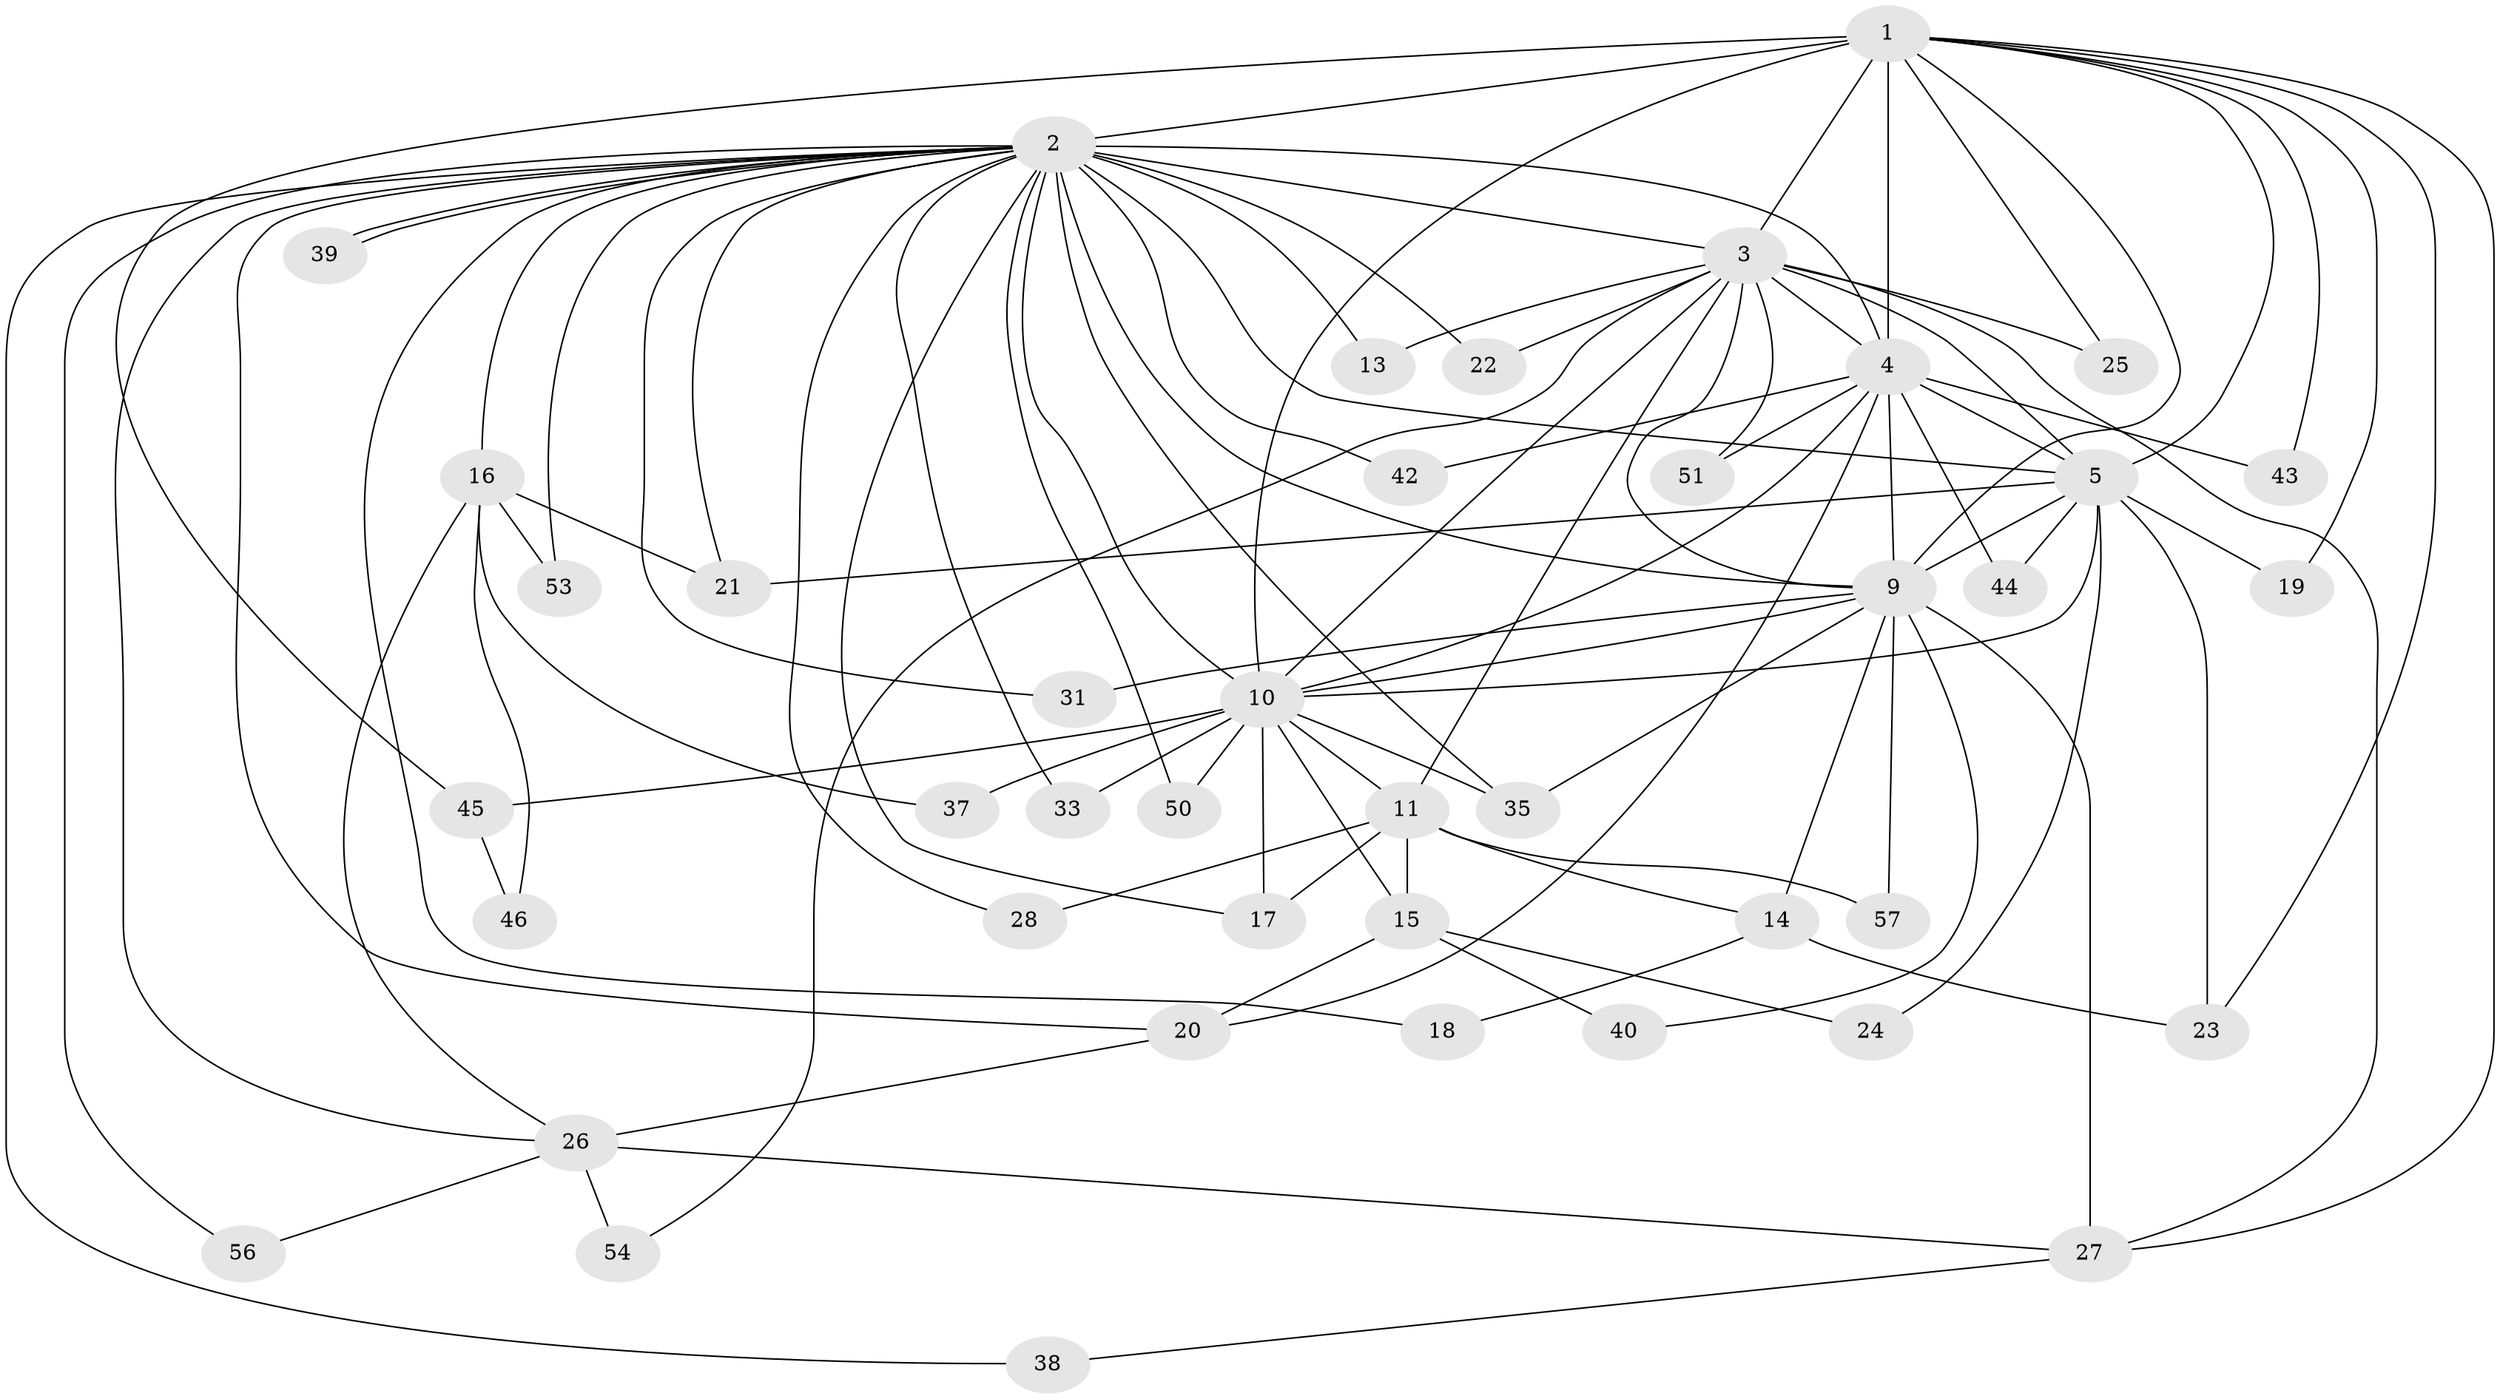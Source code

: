 // original degree distribution, {13: 0.017241379310344827, 24: 0.017241379310344827, 17: 0.034482758620689655, 12: 0.017241379310344827, 15: 0.017241379310344827, 11: 0.034482758620689655, 18: 0.017241379310344827, 16: 0.017241379310344827, 6: 0.05172413793103448, 2: 0.5689655172413793, 4: 0.034482758620689655, 5: 0.017241379310344827, 7: 0.017241379310344827, 3: 0.13793103448275862}
// Generated by graph-tools (version 1.1) at 2025/41/03/06/25 10:41:35]
// undirected, 42 vertices, 98 edges
graph export_dot {
graph [start="1"]
  node [color=gray90,style=filled];
  1 [super="+7"];
  2 [super="+8"];
  3 [super="+48"];
  4 [super="+6"];
  5 [super="+12"];
  9 [super="+58"];
  10 [super="+29"];
  11 [super="+30"];
  13;
  14;
  15 [super="+36"];
  16 [super="+47"];
  17;
  18;
  19;
  20 [super="+55"];
  21;
  22;
  23 [super="+32"];
  24;
  25;
  26 [super="+41"];
  27 [super="+52"];
  28;
  31 [super="+34"];
  33;
  35 [super="+49"];
  37;
  38;
  39;
  40;
  42;
  43;
  44;
  45;
  46;
  50;
  51;
  53;
  54;
  56;
  57;
  1 -- 2 [weight=4];
  1 -- 3 [weight=2];
  1 -- 4 [weight=4];
  1 -- 5 [weight=2];
  1 -- 9 [weight=2];
  1 -- 10 [weight=2];
  1 -- 25;
  1 -- 27;
  1 -- 43;
  1 -- 45;
  1 -- 19;
  1 -- 23;
  2 -- 3 [weight=3];
  2 -- 4 [weight=4];
  2 -- 5 [weight=3];
  2 -- 9 [weight=2];
  2 -- 10 [weight=3];
  2 -- 13;
  2 -- 18;
  2 -- 21;
  2 -- 26;
  2 -- 28;
  2 -- 31 [weight=2];
  2 -- 35;
  2 -- 38;
  2 -- 39;
  2 -- 39;
  2 -- 42;
  2 -- 50;
  2 -- 16;
  2 -- 17;
  2 -- 20;
  2 -- 22;
  2 -- 33;
  2 -- 53;
  2 -- 56;
  3 -- 4 [weight=2];
  3 -- 5;
  3 -- 9;
  3 -- 10;
  3 -- 11;
  3 -- 13;
  3 -- 22;
  3 -- 25;
  3 -- 27;
  3 -- 51;
  3 -- 54;
  4 -- 5 [weight=2];
  4 -- 9 [weight=2];
  4 -- 10 [weight=2];
  4 -- 20;
  4 -- 43;
  4 -- 44;
  4 -- 42;
  4 -- 51;
  5 -- 9;
  5 -- 10;
  5 -- 19;
  5 -- 21;
  5 -- 24;
  5 -- 44;
  5 -- 23;
  9 -- 10;
  9 -- 14;
  9 -- 31;
  9 -- 35;
  9 -- 40;
  9 -- 57;
  9 -- 27 [weight=2];
  10 -- 11;
  10 -- 15;
  10 -- 17;
  10 -- 33;
  10 -- 37;
  10 -- 45;
  10 -- 50;
  10 -- 35;
  11 -- 14;
  11 -- 15;
  11 -- 28;
  11 -- 17;
  11 -- 57;
  14 -- 18;
  14 -- 23;
  15 -- 24;
  15 -- 40;
  15 -- 20;
  16 -- 26;
  16 -- 37;
  16 -- 46;
  16 -- 53;
  16 -- 21;
  20 -- 26;
  26 -- 54;
  26 -- 56;
  26 -- 27;
  27 -- 38;
  45 -- 46;
}
